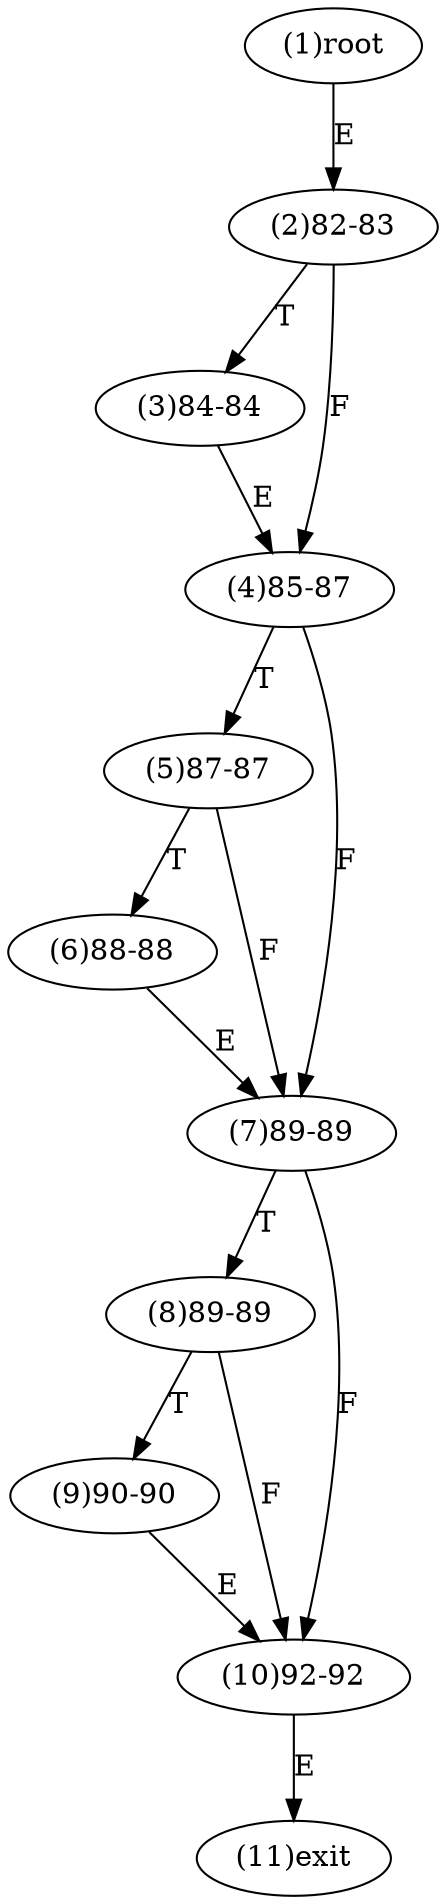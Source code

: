 digraph "" { 
1[ label="(1)root"];
2[ label="(2)82-83"];
3[ label="(3)84-84"];
4[ label="(4)85-87"];
5[ label="(5)87-87"];
6[ label="(6)88-88"];
7[ label="(7)89-89"];
8[ label="(8)89-89"];
9[ label="(9)90-90"];
10[ label="(10)92-92"];
11[ label="(11)exit"];
1->2[ label="E"];
2->4[ label="F"];
2->3[ label="T"];
3->4[ label="E"];
4->7[ label="F"];
4->5[ label="T"];
5->7[ label="F"];
5->6[ label="T"];
6->7[ label="E"];
7->10[ label="F"];
7->8[ label="T"];
8->10[ label="F"];
8->9[ label="T"];
9->10[ label="E"];
10->11[ label="E"];
}